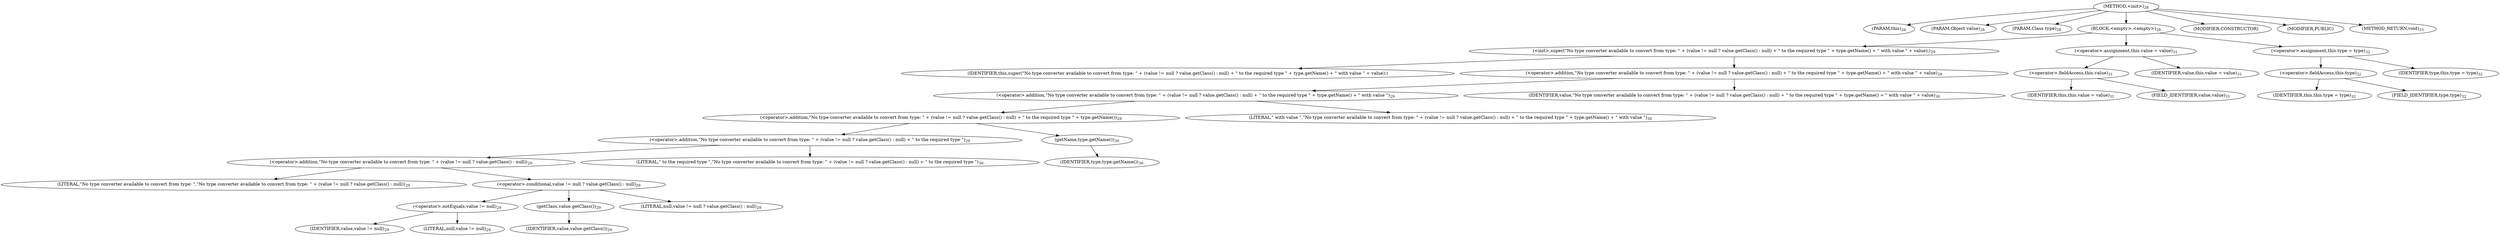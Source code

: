 digraph "&lt;init&gt;" {  
"16" [label = <(METHOD,&lt;init&gt;)<SUB>28</SUB>> ]
"4" [label = <(PARAM,this)<SUB>28</SUB>> ]
"17" [label = <(PARAM,Object value)<SUB>28</SUB>> ]
"18" [label = <(PARAM,Class type)<SUB>28</SUB>> ]
"19" [label = <(BLOCK,&lt;empty&gt;,&lt;empty&gt;)<SUB>28</SUB>> ]
"20" [label = <(&lt;init&gt;,super(&quot;No type converter available to convert from type: &quot; + (value != null ? value.getClass() : null) + &quot; to the required type &quot; + type.getName() + &quot; with value &quot; + value);)<SUB>29</SUB>> ]
"3" [label = <(IDENTIFIER,this,super(&quot;No type converter available to convert from type: &quot; + (value != null ? value.getClass() : null) + &quot; to the required type &quot; + type.getName() + &quot; with value &quot; + value);)> ]
"21" [label = <(&lt;operator&gt;.addition,&quot;No type converter available to convert from type: &quot; + (value != null ? value.getClass() : null) + &quot; to the required type &quot; + type.getName() + &quot; with value &quot; + value)<SUB>29</SUB>> ]
"22" [label = <(&lt;operator&gt;.addition,&quot;No type converter available to convert from type: &quot; + (value != null ? value.getClass() : null) + &quot; to the required type &quot; + type.getName() + &quot; with value &quot;)<SUB>29</SUB>> ]
"23" [label = <(&lt;operator&gt;.addition,&quot;No type converter available to convert from type: &quot; + (value != null ? value.getClass() : null) + &quot; to the required type &quot; + type.getName())<SUB>29</SUB>> ]
"24" [label = <(&lt;operator&gt;.addition,&quot;No type converter available to convert from type: &quot; + (value != null ? value.getClass() : null) + &quot; to the required type &quot;)<SUB>29</SUB>> ]
"25" [label = <(&lt;operator&gt;.addition,&quot;No type converter available to convert from type: &quot; + (value != null ? value.getClass() : null))<SUB>29</SUB>> ]
"26" [label = <(LITERAL,&quot;No type converter available to convert from type: &quot;,&quot;No type converter available to convert from type: &quot; + (value != null ? value.getClass() : null))<SUB>29</SUB>> ]
"27" [label = <(&lt;operator&gt;.conditional,value != null ? value.getClass() : null)<SUB>29</SUB>> ]
"28" [label = <(&lt;operator&gt;.notEquals,value != null)<SUB>29</SUB>> ]
"29" [label = <(IDENTIFIER,value,value != null)<SUB>29</SUB>> ]
"30" [label = <(LITERAL,null,value != null)<SUB>29</SUB>> ]
"31" [label = <(getClass,value.getClass())<SUB>29</SUB>> ]
"32" [label = <(IDENTIFIER,value,value.getClass())<SUB>29</SUB>> ]
"33" [label = <(LITERAL,null,value != null ? value.getClass() : null)<SUB>29</SUB>> ]
"34" [label = <(LITERAL,&quot; to the required type &quot;,&quot;No type converter available to convert from type: &quot; + (value != null ? value.getClass() : null) + &quot; to the required type &quot;)<SUB>30</SUB>> ]
"35" [label = <(getName,type.getName())<SUB>30</SUB>> ]
"36" [label = <(IDENTIFIER,type,type.getName())<SUB>30</SUB>> ]
"37" [label = <(LITERAL,&quot; with value &quot;,&quot;No type converter available to convert from type: &quot; + (value != null ? value.getClass() : null) + &quot; to the required type &quot; + type.getName() + &quot; with value &quot;)<SUB>30</SUB>> ]
"38" [label = <(IDENTIFIER,value,&quot;No type converter available to convert from type: &quot; + (value != null ? value.getClass() : null) + &quot; to the required type &quot; + type.getName() + &quot; with value &quot; + value)<SUB>30</SUB>> ]
"39" [label = <(&lt;operator&gt;.assignment,this.value = value)<SUB>31</SUB>> ]
"40" [label = <(&lt;operator&gt;.fieldAccess,this.value)<SUB>31</SUB>> ]
"5" [label = <(IDENTIFIER,this,this.value = value)<SUB>31</SUB>> ]
"41" [label = <(FIELD_IDENTIFIER,value,value)<SUB>31</SUB>> ]
"42" [label = <(IDENTIFIER,value,this.value = value)<SUB>31</SUB>> ]
"43" [label = <(&lt;operator&gt;.assignment,this.type = type)<SUB>32</SUB>> ]
"44" [label = <(&lt;operator&gt;.fieldAccess,this.type)<SUB>32</SUB>> ]
"6" [label = <(IDENTIFIER,this,this.type = type)<SUB>32</SUB>> ]
"45" [label = <(FIELD_IDENTIFIER,type,type)<SUB>32</SUB>> ]
"46" [label = <(IDENTIFIER,type,this.type = type)<SUB>32</SUB>> ]
"47" [label = <(MODIFIER,CONSTRUCTOR)> ]
"48" [label = <(MODIFIER,PUBLIC)> ]
"49" [label = <(METHOD_RETURN,void)<SUB>33</SUB>> ]
  "16" -> "4" 
  "16" -> "17" 
  "16" -> "18" 
  "16" -> "19" 
  "16" -> "47" 
  "16" -> "48" 
  "16" -> "49" 
  "19" -> "20" 
  "19" -> "39" 
  "19" -> "43" 
  "20" -> "3" 
  "20" -> "21" 
  "21" -> "22" 
  "21" -> "38" 
  "22" -> "23" 
  "22" -> "37" 
  "23" -> "24" 
  "23" -> "35" 
  "24" -> "25" 
  "24" -> "34" 
  "25" -> "26" 
  "25" -> "27" 
  "27" -> "28" 
  "27" -> "31" 
  "27" -> "33" 
  "28" -> "29" 
  "28" -> "30" 
  "31" -> "32" 
  "35" -> "36" 
  "39" -> "40" 
  "39" -> "42" 
  "40" -> "5" 
  "40" -> "41" 
  "43" -> "44" 
  "43" -> "46" 
  "44" -> "6" 
  "44" -> "45" 
}
